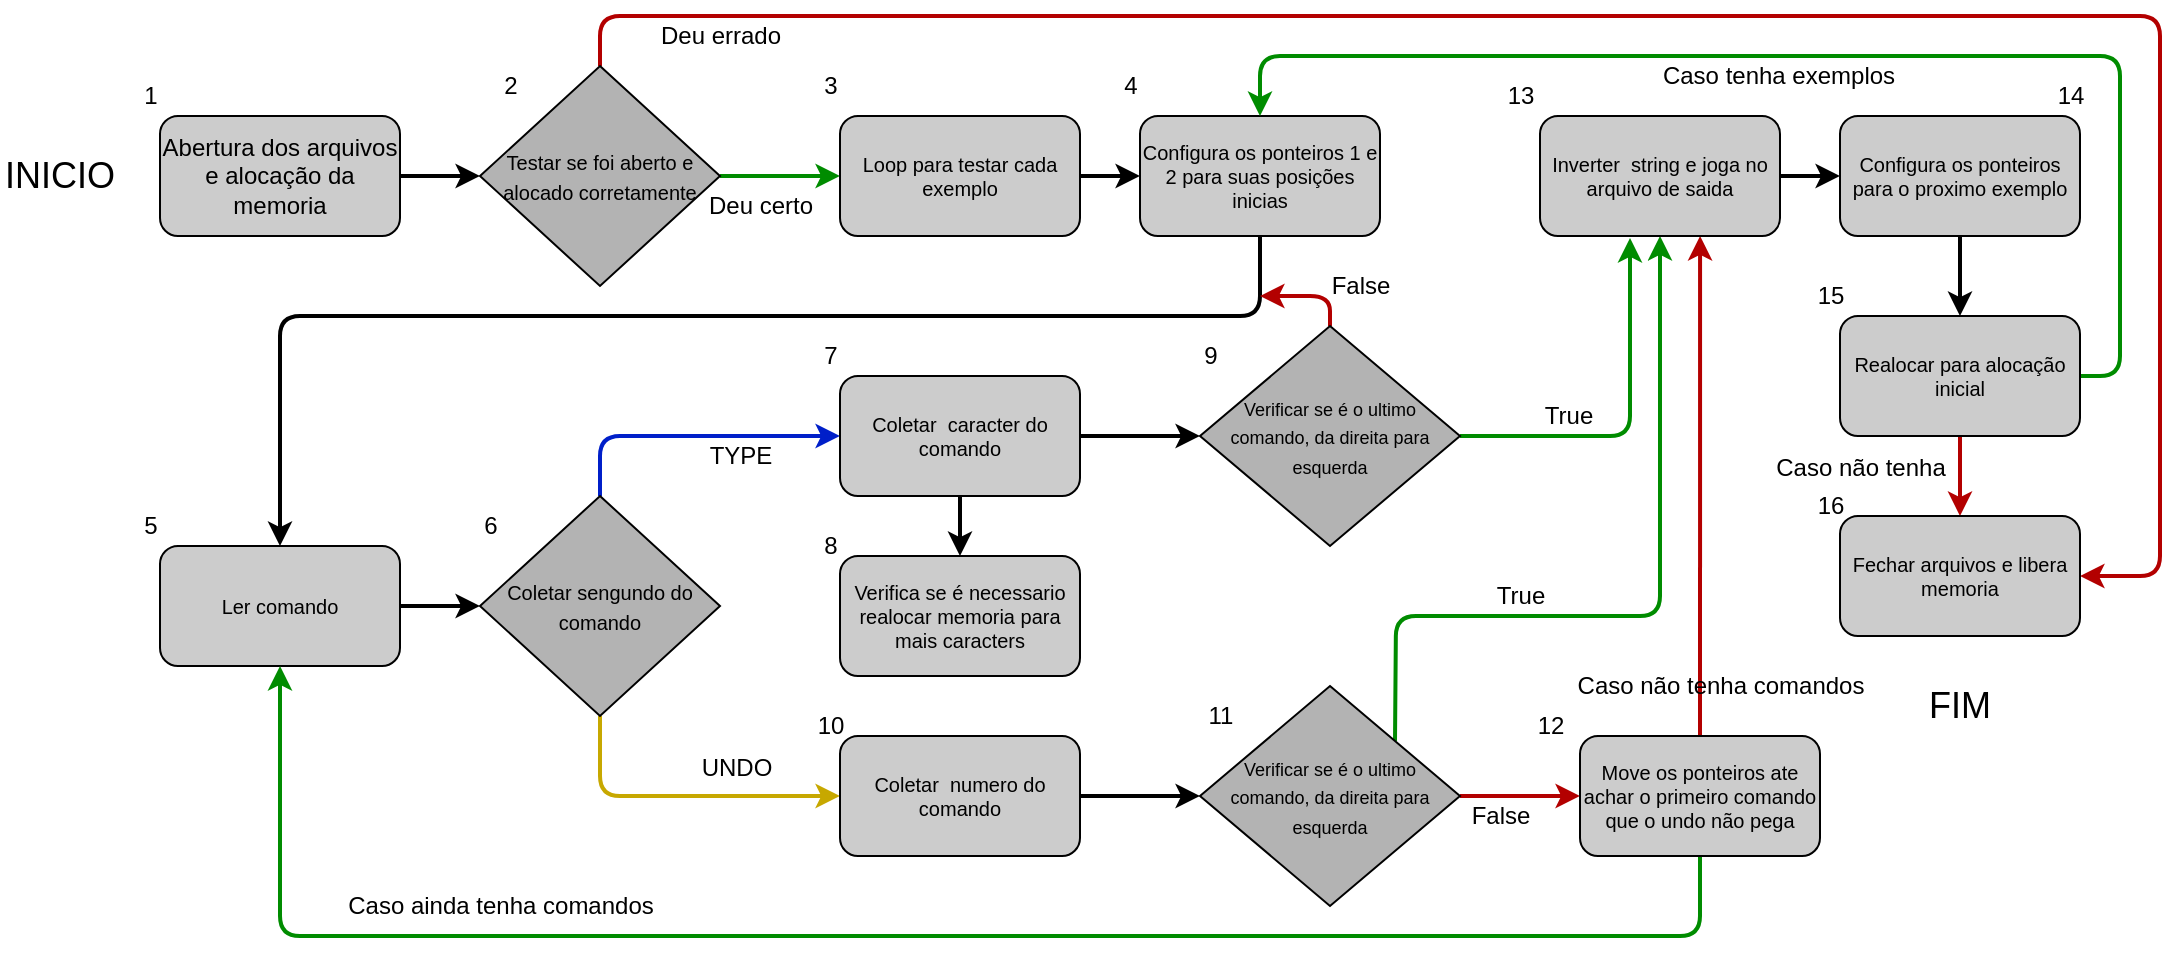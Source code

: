 <mxfile>
    <diagram id="QVpslAZuRBODr_vj2i0k" name="Page-1">
        <mxGraphModel dx="2236" dy="787" grid="1" gridSize="10" guides="1" tooltips="1" connect="1" arrows="1" fold="1" page="1" pageScale="1" pageWidth="850" pageHeight="1100" math="0" shadow="0">
            <root>
                <mxCell id="0"/>
                <mxCell id="1" parent="0"/>
                <mxCell id="3" style="edgeStyle=none;html=1;entryX=0;entryY=0.5;entryDx=0;entryDy=0;startArrow=none;" parent="1" source="6" edge="1">
                    <mxGeometry relative="1" as="geometry">
                        <mxPoint x="80" y="260" as="targetPoint"/>
                    </mxGeometry>
                </mxCell>
                <mxCell id="27" style="edgeStyle=none;html=1;entryX=0;entryY=0.5;entryDx=0;entryDy=0;fontColor=#000000;strokeWidth=2;strokeColor=#000000;" parent="1" source="2" target="6" edge="1">
                    <mxGeometry relative="1" as="geometry"/>
                </mxCell>
                <mxCell id="2" value="&lt;font color=&quot;#000000&quot;&gt;Abertura dos arquivos e alocação da memoria&lt;/font&gt;" style="rounded=1;whiteSpace=wrap;html=1;strokeColor=#000000;fillColor=#CCCCCC;" parent="1" vertex="1">
                    <mxGeometry x="-160" y="230" width="120" height="60" as="geometry"/>
                </mxCell>
                <mxCell id="5" value="&lt;font style=&quot;font-size: 18px;&quot;&gt;INICIO&lt;/font&gt;" style="text;html=1;strokeColor=none;fillColor=none;align=center;verticalAlign=middle;whiteSpace=wrap;rounded=0;labelBackgroundColor=none;fontColor=#000000;" parent="1" vertex="1">
                    <mxGeometry x="-240" y="245" width="60" height="30" as="geometry"/>
                </mxCell>
                <mxCell id="7" style="edgeStyle=none;html=1;fontSize=10;fontColor=#000000;strokeColor=#008C00;entryX=0;entryY=0.5;entryDx=0;entryDy=0;fillColor=#008a00;strokeWidth=2;" parent="1" source="6" target="23" edge="1">
                    <mxGeometry relative="1" as="geometry">
                        <mxPoint x="240" y="260" as="targetPoint"/>
                    </mxGeometry>
                </mxCell>
                <mxCell id="8" value="Deu certo" style="edgeLabel;html=1;align=center;verticalAlign=middle;resizable=0;points=[];fontSize=12;fontColor=#000000;labelBackgroundColor=none;" parent="7" vertex="1" connectable="0">
                    <mxGeometry x="-0.416" y="-4" relative="1" as="geometry">
                        <mxPoint x="2" y="11" as="offset"/>
                    </mxGeometry>
                </mxCell>
                <mxCell id="12" style="edgeStyle=none;html=1;entryX=0.5;entryY=0;entryDx=0;entryDy=0;exitX=0.5;exitY=1;exitDx=0;exitDy=0;strokeWidth=2;strokeColor=#000000;" parent="1" source="9" target="18" edge="1">
                    <mxGeometry relative="1" as="geometry">
                        <mxPoint x="400" y="320" as="targetPoint"/>
                        <Array as="points">
                            <mxPoint x="390" y="330"/>
                            <mxPoint x="150" y="330"/>
                            <mxPoint x="-100" y="330"/>
                        </Array>
                    </mxGeometry>
                </mxCell>
                <mxCell id="9" value="Configura os ponteiros 1 e 2 para suas posições inicias" style="rounded=1;whiteSpace=wrap;html=1;labelBackgroundColor=none;strokeColor=#000000;fontSize=10;fontColor=#000000;fillColor=#CCCCCC;" parent="1" vertex="1">
                    <mxGeometry x="330" y="230" width="120" height="60" as="geometry"/>
                </mxCell>
                <mxCell id="14" style="edgeStyle=none;html=1;entryX=0;entryY=0.5;entryDx=0;entryDy=0;exitX=0.5;exitY=0;exitDx=0;exitDy=0;strokeWidth=2;fillColor=#0050ef;strokeColor=#001FC9;" parent="1" source="11" target="13" edge="1">
                    <mxGeometry relative="1" as="geometry">
                        <mxPoint x="700" y="440" as="sourcePoint"/>
                        <Array as="points">
                            <mxPoint x="60" y="390"/>
                        </Array>
                    </mxGeometry>
                </mxCell>
                <mxCell id="15" value="&lt;font style=&quot;font-size: 12px;&quot; color=&quot;#000000&quot;&gt;TYPE&lt;/font&gt;" style="edgeLabel;html=1;align=center;verticalAlign=middle;resizable=0;points=[];fontSize=12;labelBackgroundColor=none;" parent="14" vertex="1" connectable="0">
                    <mxGeometry x="0.314" relative="1" as="geometry">
                        <mxPoint x="1" y="10" as="offset"/>
                    </mxGeometry>
                </mxCell>
                <mxCell id="36" style="edgeStyle=none;html=1;exitX=0.5;exitY=1;exitDx=0;exitDy=0;entryX=0;entryY=0.5;entryDx=0;entryDy=0;fontSize=12;fontColor=#000000;strokeWidth=2;fillColor=#e3c800;strokeColor=#C7A800;" parent="1" source="11" target="35" edge="1">
                    <mxGeometry relative="1" as="geometry">
                        <Array as="points">
                            <mxPoint x="60" y="570"/>
                        </Array>
                    </mxGeometry>
                </mxCell>
                <mxCell id="11" value="&lt;span style=&quot;font-size: 10px;&quot;&gt;Coletar sengundo do comando&lt;/span&gt;" style="rhombus;whiteSpace=wrap;html=1;labelBackgroundColor=none;strokeColor=#000000;fontColor=#000000;fillColor=#B3B3B3;" parent="1" vertex="1">
                    <mxGeometry y="420" width="120" height="110" as="geometry"/>
                </mxCell>
                <mxCell id="22" style="edgeStyle=none;html=1;fontColor=#000000;exitX=1;exitY=0.5;exitDx=0;exitDy=0;entryX=0;entryY=0.5;entryDx=0;entryDy=0;strokeWidth=2;strokeColor=#000000;" parent="1" source="13" target="21" edge="1">
                    <mxGeometry relative="1" as="geometry">
                        <mxPoint x="350" y="390" as="targetPoint"/>
                    </mxGeometry>
                </mxCell>
                <mxCell id="62" style="edgeStyle=none;html=1;entryX=0.5;entryY=0;entryDx=0;entryDy=0;fontColor=#000000;strokeWidth=2;strokeColor=#000000;" parent="1" source="13" target="61" edge="1">
                    <mxGeometry relative="1" as="geometry"/>
                </mxCell>
                <mxCell id="13" value="Coletar&amp;nbsp; caracter do comando" style="rounded=1;whiteSpace=wrap;html=1;labelBackgroundColor=none;strokeColor=#000000;fontSize=10;fontColor=#000000;fillColor=#CCCCCC;" parent="1" vertex="1">
                    <mxGeometry x="180" y="360" width="120" height="60" as="geometry"/>
                </mxCell>
                <mxCell id="20" style="edgeStyle=none;html=1;entryX=0;entryY=0.5;entryDx=0;entryDy=0;fontColor=#000000;exitX=1;exitY=0.5;exitDx=0;exitDy=0;strokeWidth=2;strokeColor=#000000;" parent="1" source="18" target="11" edge="1">
                    <mxGeometry relative="1" as="geometry"/>
                </mxCell>
                <mxCell id="18" value="Ler comando" style="rounded=1;whiteSpace=wrap;html=1;labelBackgroundColor=none;strokeColor=#000000;fontSize=10;fontColor=#000000;fillColor=#CCCCCC;" parent="1" vertex="1">
                    <mxGeometry x="-160" y="445" width="120" height="60" as="geometry"/>
                </mxCell>
                <mxCell id="30" style="edgeStyle=none;html=1;fontSize=9;fontColor=#000000;exitX=0.5;exitY=0;exitDx=0;exitDy=0;strokeWidth=2;fillColor=#a20025;strokeColor=#B30000;" parent="1" source="21" edge="1">
                    <mxGeometry relative="1" as="geometry">
                        <mxPoint x="340" y="470" as="sourcePoint"/>
                        <mxPoint x="390" y="320" as="targetPoint"/>
                        <Array as="points">
                            <mxPoint x="425" y="320"/>
                        </Array>
                    </mxGeometry>
                </mxCell>
                <mxCell id="33" value="False" style="edgeLabel;html=1;align=center;verticalAlign=middle;resizable=0;points=[];fontSize=12;fontColor=#000000;labelBackgroundColor=none;" parent="30" vertex="1" connectable="0">
                    <mxGeometry x="0.448" y="2" relative="1" as="geometry">
                        <mxPoint x="36" y="-7" as="offset"/>
                    </mxGeometry>
                </mxCell>
                <mxCell id="48" style="edgeStyle=none;html=1;exitX=1;exitY=0.5;exitDx=0;exitDy=0;entryX=0.375;entryY=1.017;entryDx=0;entryDy=0;entryPerimeter=0;strokeWidth=2;fillColor=#008a00;strokeColor=#008C00;" parent="1" source="21" target="47" edge="1">
                    <mxGeometry relative="1" as="geometry">
                        <mxPoint x="610" y="390" as="targetPoint"/>
                        <Array as="points">
                            <mxPoint x="575" y="390"/>
                        </Array>
                    </mxGeometry>
                </mxCell>
                <mxCell id="51" value="&lt;font color=&quot;#000000&quot; style=&quot;font-size: 12px;&quot;&gt;True&lt;/font&gt;" style="edgeLabel;html=1;align=center;verticalAlign=middle;resizable=0;points=[];fontSize=12;labelBackgroundColor=none;" parent="48" vertex="1" connectable="0">
                    <mxGeometry x="-0.583" y="3" relative="1" as="geometry">
                        <mxPoint x="15" y="-7" as="offset"/>
                    </mxGeometry>
                </mxCell>
                <mxCell id="21" value="&lt;font style=&quot;font-size: 9px;&quot;&gt;Verificar se é o ultimo comando, da direita para esquerda&lt;/font&gt;" style="rhombus;whiteSpace=wrap;html=1;labelBackgroundColor=none;strokeColor=#000000;fontColor=#000000;fillColor=#B3B3B3;" parent="1" vertex="1">
                    <mxGeometry x="360" y="335" width="130" height="110" as="geometry"/>
                </mxCell>
                <mxCell id="25" style="edgeStyle=none;html=1;entryX=0;entryY=0.5;entryDx=0;entryDy=0;fontColor=#000000;strokeWidth=2;strokeColor=#000000;" parent="1" source="23" target="9" edge="1">
                    <mxGeometry relative="1" as="geometry"/>
                </mxCell>
                <mxCell id="23" value="Loop para testar cada exemplo" style="rounded=1;whiteSpace=wrap;html=1;labelBackgroundColor=none;strokeColor=#000000;fontSize=10;fontColor=#000000;fillColor=#CCCCCC;" parent="1" vertex="1">
                    <mxGeometry x="180" y="230" width="120" height="60" as="geometry"/>
                </mxCell>
                <mxCell id="76" style="edgeStyle=none;html=1;entryX=1;entryY=0.5;entryDx=0;entryDy=0;fontSize=12;fontColor=#000000;strokeWidth=2;fillColor=#a20025;strokeColor=#B30000;" parent="1" source="6" target="67" edge="1">
                    <mxGeometry relative="1" as="geometry">
                        <Array as="points">
                            <mxPoint x="60" y="180"/>
                            <mxPoint x="840" y="180"/>
                            <mxPoint x="840" y="460"/>
                        </Array>
                    </mxGeometry>
                </mxCell>
                <mxCell id="77" value="Deu errado" style="edgeLabel;html=1;align=center;verticalAlign=middle;resizable=0;points=[];fontSize=12;fontColor=#000000;labelBackgroundColor=none;" parent="76" vertex="1" connectable="0">
                    <mxGeometry x="-0.838" y="4" relative="1" as="geometry">
                        <mxPoint x="-6" y="14" as="offset"/>
                    </mxGeometry>
                </mxCell>
                <mxCell id="6" value="&lt;font style=&quot;font-size: 10px;&quot;&gt;Testar se foi aberto e alocado corretamente&lt;/font&gt;" style="rhombus;whiteSpace=wrap;html=1;labelBackgroundColor=none;strokeColor=#000000;fontColor=#000000;fillColor=#B3B3B3;" parent="1" vertex="1">
                    <mxGeometry y="205" width="120" height="110" as="geometry"/>
                </mxCell>
                <mxCell id="39" style="edgeStyle=none;html=1;entryX=0;entryY=0.5;entryDx=0;entryDy=0;fontSize=12;fontColor=#000000;strokeWidth=2;strokeColor=#000000;" parent="1" source="35" target="38" edge="1">
                    <mxGeometry relative="1" as="geometry"/>
                </mxCell>
                <mxCell id="35" value="Coletar&amp;nbsp; numero do comando" style="rounded=1;whiteSpace=wrap;html=1;labelBackgroundColor=none;strokeColor=#000000;fontSize=10;fontColor=#000000;fillColor=#CCCCCC;" parent="1" vertex="1">
                    <mxGeometry x="180" y="540" width="120" height="60" as="geometry"/>
                </mxCell>
                <mxCell id="37" value="&lt;font style=&quot;font-size: 12px;&quot; color=&quot;#000000&quot;&gt;UNDO&lt;/font&gt;" style="edgeLabel;html=1;align=center;verticalAlign=middle;resizable=0;points=[];fontSize=12;labelBackgroundColor=none;" parent="1" vertex="1" connectable="0">
                    <mxGeometry x="120" y="550" as="geometry">
                        <mxPoint x="8" y="6" as="offset"/>
                    </mxGeometry>
                </mxCell>
                <mxCell id="41" style="edgeStyle=none;html=1;entryX=0;entryY=0.5;entryDx=0;entryDy=0;strokeWidth=2;fillColor=#a20025;strokeColor=#B30000;" parent="1" source="38" target="40" edge="1">
                    <mxGeometry relative="1" as="geometry"/>
                </mxCell>
                <mxCell id="53" value="False" style="edgeLabel;html=1;align=center;verticalAlign=middle;resizable=0;points=[];fontColor=#000000;fontSize=12;labelBackgroundColor=none;" parent="41" vertex="1" connectable="0">
                    <mxGeometry x="-0.333" y="4" relative="1" as="geometry">
                        <mxPoint y="14" as="offset"/>
                    </mxGeometry>
                </mxCell>
                <mxCell id="49" style="edgeStyle=none;html=1;exitX=1;exitY=0;exitDx=0;exitDy=0;entryX=0.5;entryY=1;entryDx=0;entryDy=0;strokeWidth=2;fillColor=#008a00;strokeColor=#008C00;" parent="1" source="38" target="47" edge="1">
                    <mxGeometry relative="1" as="geometry">
                        <mxPoint x="610" y="390" as="targetPoint"/>
                        <Array as="points">
                            <mxPoint x="458" y="480"/>
                            <mxPoint x="590" y="480"/>
                        </Array>
                    </mxGeometry>
                </mxCell>
                <mxCell id="38" value="&lt;font style=&quot;font-size: 9px;&quot;&gt;Verificar se é o ultimo comando, da direita para esquerda&lt;/font&gt;" style="rhombus;whiteSpace=wrap;html=1;labelBackgroundColor=none;strokeColor=#000000;fontColor=#000000;fillColor=#B3B3B3;" parent="1" vertex="1">
                    <mxGeometry x="360" y="515" width="130" height="110" as="geometry"/>
                </mxCell>
                <mxCell id="45" style="edgeStyle=none;html=1;fontSize=9;exitX=0.5;exitY=1;exitDx=0;exitDy=0;entryX=0.5;entryY=1;entryDx=0;entryDy=0;strokeWidth=2;fillColor=#008a00;strokeColor=#008C00;" parent="1" source="40" target="18" edge="1">
                    <mxGeometry relative="1" as="geometry">
                        <mxPoint x="610" y="460" as="targetPoint"/>
                        <Array as="points">
                            <mxPoint x="610" y="640"/>
                            <mxPoint x="-100" y="640"/>
                        </Array>
                    </mxGeometry>
                </mxCell>
                <mxCell id="46" value="&lt;font color=&quot;#000000&quot; style=&quot;font-size: 12px;&quot;&gt;Caso ainda tenha comandos&lt;/font&gt;" style="edgeLabel;html=1;align=center;verticalAlign=middle;resizable=0;points=[];fontSize=12;labelBackgroundColor=none;" parent="45" vertex="1" connectable="0">
                    <mxGeometry x="0.3" y="-1" relative="1" as="geometry">
                        <mxPoint x="-65" y="-14" as="offset"/>
                    </mxGeometry>
                </mxCell>
                <mxCell id="50" style="edgeStyle=none;html=1;entryX=0.667;entryY=1;entryDx=0;entryDy=0;entryPerimeter=0;strokeWidth=2;fillColor=#a20025;strokeColor=#B30000;" parent="1" source="40" target="47" edge="1">
                    <mxGeometry relative="1" as="geometry">
                        <mxPoint x="610" y="320" as="targetPoint"/>
                    </mxGeometry>
                </mxCell>
                <mxCell id="40" value="Move os ponteiros ate achar o primeiro comando que o undo não pega" style="rounded=1;whiteSpace=wrap;html=1;labelBackgroundColor=none;strokeColor=#000000;fontSize=10;fontColor=#000000;fillColor=#CCCCCC;" parent="1" vertex="1">
                    <mxGeometry x="550" y="540" width="120" height="60" as="geometry"/>
                </mxCell>
                <mxCell id="64" style="edgeStyle=none;html=1;entryX=0;entryY=0.5;entryDx=0;entryDy=0;fontSize=12;fontColor=#000000;strokeWidth=2;strokeColor=#000000;" parent="1" source="47" target="63" edge="1">
                    <mxGeometry relative="1" as="geometry"/>
                </mxCell>
                <mxCell id="47" value="Inverter&amp;nbsp; string e joga no arquivo de saida" style="rounded=1;whiteSpace=wrap;html=1;labelBackgroundColor=none;strokeColor=#000000;fontSize=10;fontColor=#000000;fillColor=#CCCCCC;" parent="1" vertex="1">
                    <mxGeometry x="530" y="230" width="120" height="60" as="geometry"/>
                </mxCell>
                <mxCell id="54" value="&lt;font color=&quot;#000000&quot; style=&quot;font-size: 12px;&quot;&gt;True&lt;/font&gt;" style="edgeLabel;html=1;align=center;verticalAlign=middle;resizable=0;points=[];fontSize=12;labelBackgroundColor=none;" parent="1" vertex="1" connectable="0">
                    <mxGeometry x="520" y="470" as="geometry"/>
                </mxCell>
                <mxCell id="55" value="&lt;font color=&quot;#000000&quot; style=&quot;font-size: 12px;&quot;&gt;Caso não tenha comandos&lt;/font&gt;" style="edgeLabel;html=1;align=center;verticalAlign=middle;resizable=0;points=[];fontSize=12;labelBackgroundColor=none;" parent="1" vertex="1" connectable="0">
                    <mxGeometry x="620" y="515" as="geometry"/>
                </mxCell>
                <mxCell id="61" value="Verifica se é necessario realocar memoria para mais caracters" style="rounded=1;whiteSpace=wrap;html=1;labelBackgroundColor=none;strokeColor=#000000;fontSize=10;fontColor=#000000;fillColor=#CCCCCC;" parent="1" vertex="1">
                    <mxGeometry x="180" y="450" width="120" height="60" as="geometry"/>
                </mxCell>
                <mxCell id="65" style="edgeStyle=none;html=1;entryX=0.5;entryY=0;entryDx=0;entryDy=0;fontSize=12;fontColor=#000000;exitX=1;exitY=0.5;exitDx=0;exitDy=0;strokeWidth=2;fillColor=#008a00;strokeColor=#008C00;" parent="1" source="73" target="9" edge="1">
                    <mxGeometry relative="1" as="geometry">
                        <Array as="points">
                            <mxPoint x="820" y="360"/>
                            <mxPoint x="820" y="200"/>
                            <mxPoint x="390" y="200"/>
                        </Array>
                    </mxGeometry>
                </mxCell>
                <mxCell id="66" value="Caso tenha exemplos" style="edgeLabel;html=1;align=center;verticalAlign=middle;resizable=0;points=[];fontSize=12;fontColor=#000000;labelBackgroundColor=none;" parent="65" vertex="1" connectable="0">
                    <mxGeometry x="0.098" relative="1" as="geometry">
                        <mxPoint y="10" as="offset"/>
                    </mxGeometry>
                </mxCell>
                <mxCell id="71" style="edgeStyle=none;html=1;entryX=0.5;entryY=0;entryDx=0;entryDy=0;fontSize=12;fontColor=#000000;exitX=0.5;exitY=1;exitDx=0;exitDy=0;strokeWidth=2;fillColor=#a20025;strokeColor=#B30000;" parent="1" source="73" target="67" edge="1">
                    <mxGeometry relative="1" as="geometry">
                        <mxPoint x="740" y="470" as="sourcePoint"/>
                    </mxGeometry>
                </mxCell>
                <mxCell id="72" value="Caso não tenha" style="edgeLabel;html=1;align=center;verticalAlign=middle;resizable=0;points=[];fontSize=12;fontColor=#000000;labelBackgroundColor=none;" parent="71" vertex="1" connectable="0">
                    <mxGeometry x="0.4" y="5" relative="1" as="geometry">
                        <mxPoint x="-55" y="-12" as="offset"/>
                    </mxGeometry>
                </mxCell>
                <mxCell id="74" style="edgeStyle=none;html=1;fontSize=12;fontColor=#000000;strokeWidth=2;strokeColor=#000000;" parent="1" source="63" target="73" edge="1">
                    <mxGeometry relative="1" as="geometry"/>
                </mxCell>
                <mxCell id="63" value="Configura os ponteiros para o proximo exemplo" style="rounded=1;whiteSpace=wrap;html=1;labelBackgroundColor=none;strokeColor=#000000;fontSize=10;fontColor=#000000;fillColor=#CCCCCC;" parent="1" vertex="1">
                    <mxGeometry x="680" y="230" width="120" height="60" as="geometry"/>
                </mxCell>
                <mxCell id="67" value="Fechar arquivos e libera memoria" style="rounded=1;whiteSpace=wrap;html=1;labelBackgroundColor=none;strokeColor=#000000;fontSize=10;fontColor=#000000;fillColor=#CCCCCC;" parent="1" vertex="1">
                    <mxGeometry x="680" y="430" width="120" height="60" as="geometry"/>
                </mxCell>
                <mxCell id="73" value="Realocar para alocação inicial" style="rounded=1;whiteSpace=wrap;html=1;labelBackgroundColor=none;strokeColor=#000000;fontSize=10;fontColor=#000000;fillColor=#CCCCCC;" parent="1" vertex="1">
                    <mxGeometry x="680" y="330" width="120" height="60" as="geometry"/>
                </mxCell>
                <mxCell id="75" value="&lt;font style=&quot;font-size: 18px;&quot;&gt;FIM&lt;/font&gt;" style="text;html=1;strokeColor=none;fillColor=none;align=center;verticalAlign=middle;whiteSpace=wrap;rounded=0;labelBackgroundColor=none;fontColor=#000000;" parent="1" vertex="1">
                    <mxGeometry x="710" y="510" width="60" height="30" as="geometry"/>
                </mxCell>
                <mxCell id="78" value="1" style="text;html=1;align=center;verticalAlign=middle;resizable=0;points=[];autosize=1;strokeColor=none;fillColor=none;labelBackgroundColor=none;" parent="1" vertex="1">
                    <mxGeometry x="-180" y="205" width="30" height="30" as="geometry"/>
                </mxCell>
                <mxCell id="79" value="2" style="text;html=1;align=center;verticalAlign=middle;resizable=0;points=[];autosize=1;strokeColor=none;fillColor=none;" parent="1" vertex="1">
                    <mxGeometry y="200" width="30" height="30" as="geometry"/>
                </mxCell>
                <mxCell id="80" value="3&lt;span style=&quot;color: rgba(0, 0, 0, 0); font-family: monospace; font-size: 0px; text-align: start;&quot;&gt;%3CmxGraphModel%3E%3Croot%3E%3CmxCell%20id%3D%220%22%2F%3E%3CmxCell%20id%3D%221%22%20parent%3D%220%22%2F%3E%3CmxCell%20id%3D%222%22%20value%3D%221%22%20style%3D%22text%3Bhtml%3D1%3Balign%3Dcenter%3BverticalAlign%3Dmiddle%3Bresizable%3D0%3Bpoints%3D%5B%5D%3Bautosize%3D1%3BstrokeColor%3Dnone%3BfillColor%3Dnone%3B%22%20vertex%3D%221%22%20parent%3D%221%22%3E%3CmxGeometry%20x%3D%22-180%22%20y%3D%22200%22%20width%3D%2230%22%20height%3D%2230%22%20as%3D%22geometry%22%2F%3E%3C%2FmxCell%3E%3C%2Froot%3E%3C%2FmxGraphModel%3E&lt;/span&gt;" style="text;html=1;align=center;verticalAlign=middle;resizable=0;points=[];autosize=1;strokeColor=none;fillColor=none;" parent="1" vertex="1">
                    <mxGeometry x="160" y="200" width="30" height="30" as="geometry"/>
                </mxCell>
                <mxCell id="81" value="4" style="text;html=1;align=center;verticalAlign=middle;resizable=0;points=[];autosize=1;strokeColor=none;fillColor=none;" parent="1" vertex="1">
                    <mxGeometry x="310" y="200" width="30" height="30" as="geometry"/>
                </mxCell>
                <mxCell id="82" value="5" style="text;html=1;align=center;verticalAlign=middle;resizable=0;points=[];autosize=1;strokeColor=none;fillColor=none;" parent="1" vertex="1">
                    <mxGeometry x="-180" y="420" width="30" height="30" as="geometry"/>
                </mxCell>
                <mxCell id="83" value="6" style="text;html=1;align=center;verticalAlign=middle;resizable=0;points=[];autosize=1;strokeColor=none;fillColor=none;" parent="1" vertex="1">
                    <mxGeometry x="-10" y="420" width="30" height="30" as="geometry"/>
                </mxCell>
                <mxCell id="84" value="7" style="text;html=1;align=center;verticalAlign=middle;resizable=0;points=[];autosize=1;strokeColor=none;fillColor=none;" parent="1" vertex="1">
                    <mxGeometry x="160" y="335" width="30" height="30" as="geometry"/>
                </mxCell>
                <mxCell id="85" value="8" style="text;html=1;align=center;verticalAlign=middle;resizable=0;points=[];autosize=1;strokeColor=none;fillColor=none;" parent="1" vertex="1">
                    <mxGeometry x="160" y="430" width="30" height="30" as="geometry"/>
                </mxCell>
                <mxCell id="86" value="9" style="text;html=1;align=center;verticalAlign=middle;resizable=0;points=[];autosize=1;strokeColor=none;fillColor=none;" parent="1" vertex="1">
                    <mxGeometry x="350" y="335" width="30" height="30" as="geometry"/>
                </mxCell>
                <mxCell id="87" value="10" style="text;html=1;align=center;verticalAlign=middle;resizable=0;points=[];autosize=1;strokeColor=none;fillColor=none;" parent="1" vertex="1">
                    <mxGeometry x="155" y="520" width="40" height="30" as="geometry"/>
                </mxCell>
                <mxCell id="88" value="11" style="text;html=1;align=center;verticalAlign=middle;resizable=0;points=[];autosize=1;strokeColor=none;fillColor=none;" parent="1" vertex="1">
                    <mxGeometry x="350" y="515" width="40" height="30" as="geometry"/>
                </mxCell>
                <mxCell id="90" value="12" style="text;html=1;align=center;verticalAlign=middle;resizable=0;points=[];autosize=1;strokeColor=none;fillColor=none;" parent="1" vertex="1">
                    <mxGeometry x="515" y="520" width="40" height="30" as="geometry"/>
                </mxCell>
                <mxCell id="91" value="13" style="text;html=1;align=center;verticalAlign=middle;resizable=0;points=[];autosize=1;strokeColor=none;fillColor=none;" parent="1" vertex="1">
                    <mxGeometry x="500" y="205" width="40" height="30" as="geometry"/>
                </mxCell>
                <mxCell id="92" value="14" style="text;html=1;align=center;verticalAlign=middle;resizable=0;points=[];autosize=1;strokeColor=none;fillColor=none;" parent="1" vertex="1">
                    <mxGeometry x="775" y="205" width="40" height="30" as="geometry"/>
                </mxCell>
                <mxCell id="93" value="15" style="text;html=1;align=center;verticalAlign=middle;resizable=0;points=[];autosize=1;strokeColor=none;fillColor=none;" parent="1" vertex="1">
                    <mxGeometry x="655" y="305" width="40" height="30" as="geometry"/>
                </mxCell>
                <mxCell id="94" value="16" style="text;html=1;align=center;verticalAlign=middle;resizable=0;points=[];autosize=1;strokeColor=none;fillColor=none;" parent="1" vertex="1">
                    <mxGeometry x="655" y="410" width="40" height="30" as="geometry"/>
                </mxCell>
            </root>
        </mxGraphModel>
    </diagram>
</mxfile>